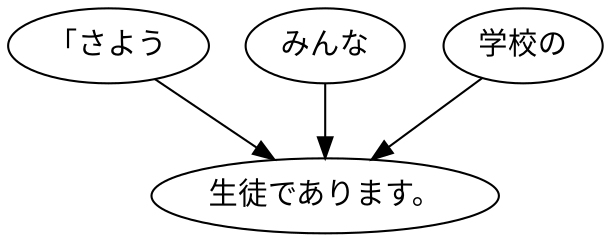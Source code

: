digraph graph5182 {
	node0 [label="「さよう"];
	node1 [label="みんな"];
	node2 [label="学校の"];
	node3 [label="生徒であります。"];
	node0 -> node3;
	node1 -> node3;
	node2 -> node3;
}
